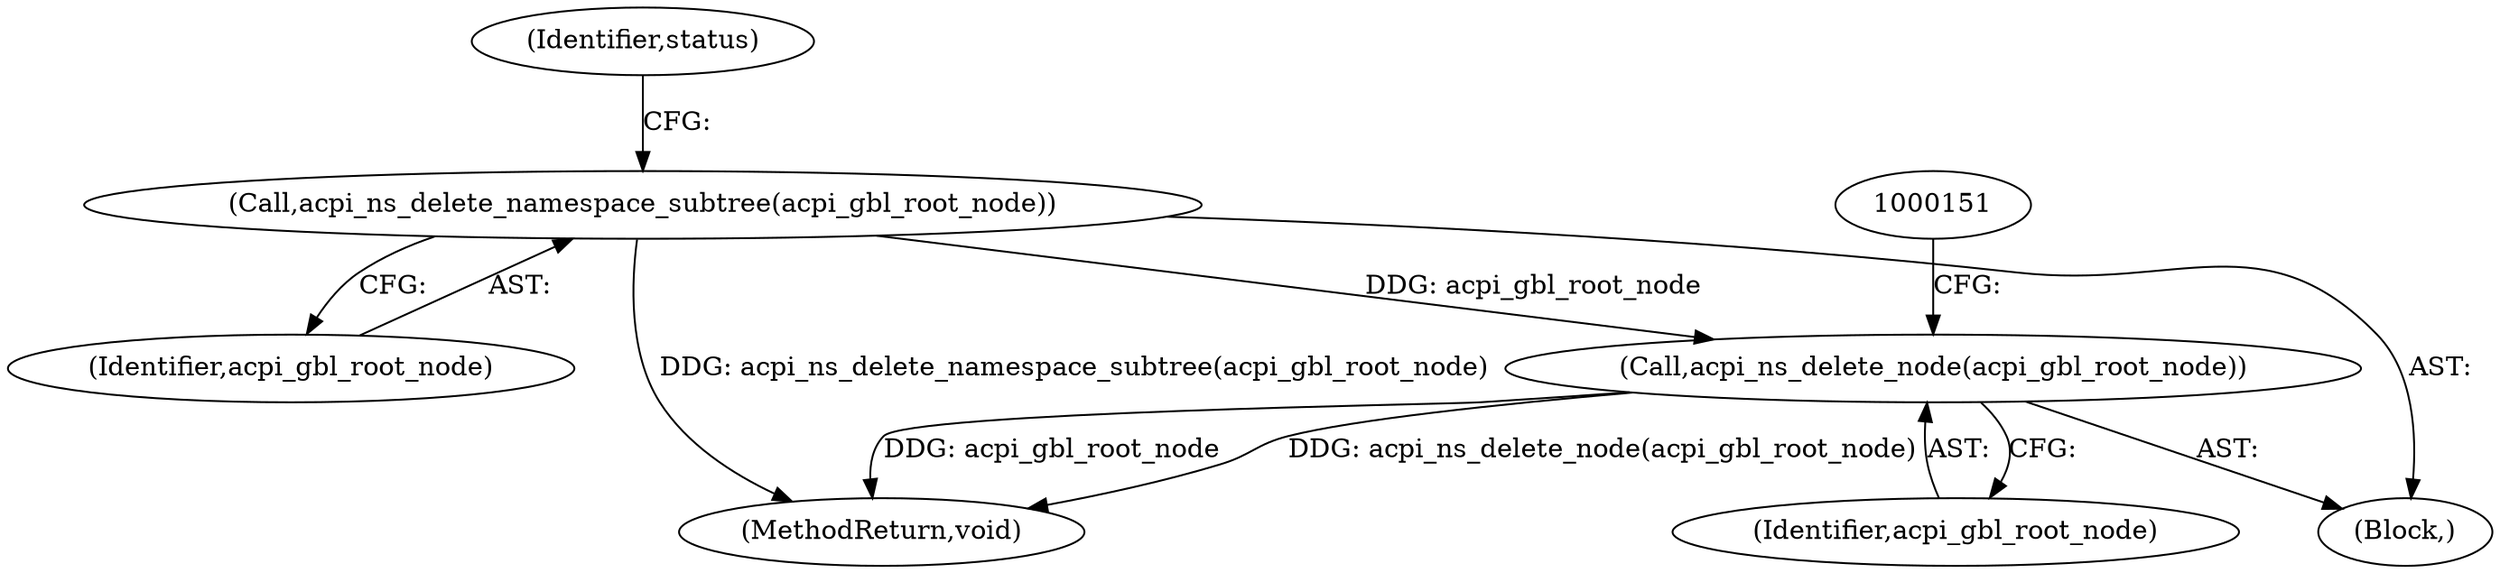 digraph "0_linux_3b2d69114fefa474fca542e51119036dceb4aa6f@API" {
"1000137" [label="(Call,acpi_ns_delete_namespace_subtree(acpi_gbl_root_node))"];
"1000148" [label="(Call,acpi_ns_delete_node(acpi_gbl_root_node))"];
"1000149" [label="(Identifier,acpi_gbl_root_node)"];
"1000137" [label="(Call,acpi_ns_delete_namespace_subtree(acpi_gbl_root_node))"];
"1000106" [label="(Block,)"];
"1000140" [label="(Identifier,status)"];
"1000159" [label="(MethodReturn,void)"];
"1000138" [label="(Identifier,acpi_gbl_root_node)"];
"1000148" [label="(Call,acpi_ns_delete_node(acpi_gbl_root_node))"];
"1000137" -> "1000106"  [label="AST: "];
"1000137" -> "1000138"  [label="CFG: "];
"1000138" -> "1000137"  [label="AST: "];
"1000140" -> "1000137"  [label="CFG: "];
"1000137" -> "1000159"  [label="DDG: acpi_ns_delete_namespace_subtree(acpi_gbl_root_node)"];
"1000137" -> "1000148"  [label="DDG: acpi_gbl_root_node"];
"1000148" -> "1000106"  [label="AST: "];
"1000148" -> "1000149"  [label="CFG: "];
"1000149" -> "1000148"  [label="AST: "];
"1000151" -> "1000148"  [label="CFG: "];
"1000148" -> "1000159"  [label="DDG: acpi_gbl_root_node"];
"1000148" -> "1000159"  [label="DDG: acpi_ns_delete_node(acpi_gbl_root_node)"];
}
